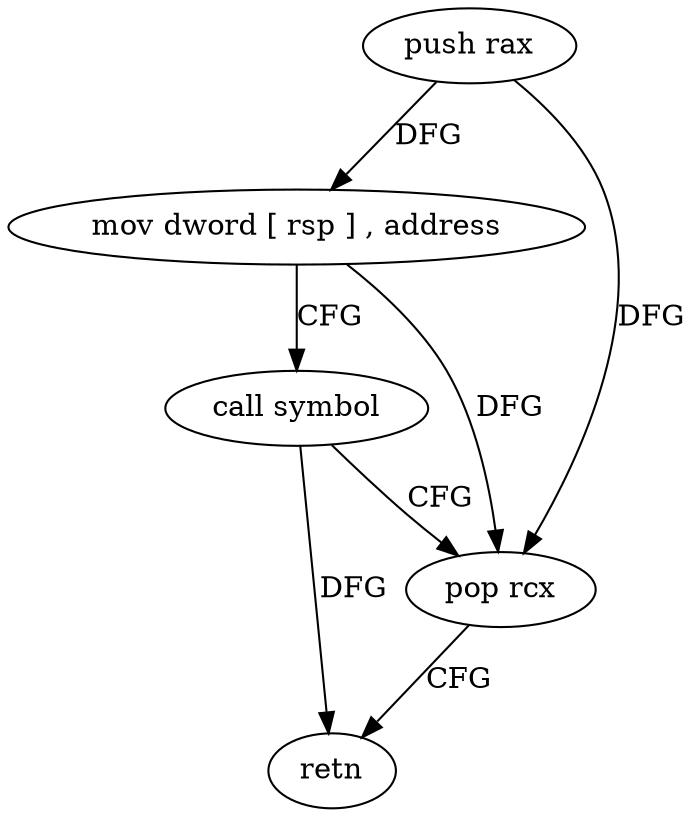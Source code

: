 digraph "func" {
"191008" [label = "push rax" ]
"191009" [label = "mov dword [ rsp ] , address" ]
"191016" [label = "call symbol" ]
"191021" [label = "pop rcx" ]
"191022" [label = "retn" ]
"191008" -> "191009" [ label = "DFG" ]
"191008" -> "191021" [ label = "DFG" ]
"191009" -> "191016" [ label = "CFG" ]
"191009" -> "191021" [ label = "DFG" ]
"191016" -> "191021" [ label = "CFG" ]
"191016" -> "191022" [ label = "DFG" ]
"191021" -> "191022" [ label = "CFG" ]
}
